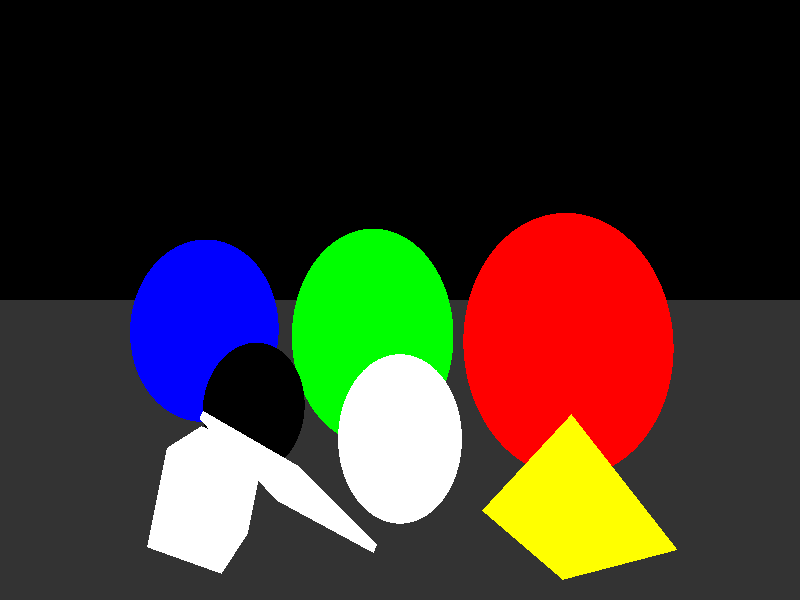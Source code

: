 camera {
    location <0, 0, 14>
    up <0, 1, 0>
    right <1.77778, 0, 0>
    look_at <0, 0, 0>
}


light_source { <0, 100, 100> color rgb <0.5, 0.5, 0.5> }
light_source { <-100, 100, 100> color rgb <0.33333, 0.33333, 0.33333> }
light_source { <100, 50, -100> color rgb <0.16667, 0.16667, 0.16667> }

// red
sphere { <0, 0, 0>, 3
    translate <-5, -1, 0>
    pigment { color rgb <1.0, 0.0, 0.0> }
    finish { ambient 0.2 diffuse 0.4 specular 0.8 roughness 0.05 reflection 0.3 }
}

// green
sphere { <0, 0, 0>, 3
    translate <1, -1, -3>
    pigment { color rgb <0.0, 1.0, 0.0> }
    finish { ambient 0.2 diffuse 0.4 specular 0.8 roughness 0.05 reflection 0.3 }
}

// blue
sphere { <0, 0, 0>, 3
    translate <8.5, -1, -6>
    pigment { color rgb <0.0, 0.0, 1.0> }
    finish { ambient 0.2 diffuse 0.4 specular 0.8 roughness 0.05 reflection 0.3 }
}

// glass
sphere { <0, 0, 0>, 1.5
    translate <0, -2.5, 3>
    pigment { color rgbf <1.0, 1.0, 1.0, 0.9> }
    finish { ambient 0.0 diffuse 0.0 specular 0.0 roughness 0.05 reflection 0.1 refraction 1.0 ior 1.51 }
}

// mirror
sphere { <0, 0, 0>, 1.5
    translate <4.5, -2.5, 0>
    pigment { color rgb <0.0, 0.0, 0.0> }
    finish { ambient 0.0 diffuse 0.0 specular 0.8 roughness 0.05 reflection 1.0 }
}

// mirror
box { <-1, -1, -1>, <1, 1, 1>
    rotate <0, 0, 45>
    scale <1, 3, 0.15>
    scale 0.5
    rotate <0, 90, 0>
    rotate <0, 0, -60>
    translate <2.36, -2.88, 4.5>
    pigment { color rgb <1.0, 1.0, 1.0> }
    finish { ambient 0.0 diffuse 0.0 specular 0.0 roughness 0.05 reflection 1.0 }
}

// white
box { <-1, -1, -1>, <1, 1, 1>
    rotate <0, 0, 15>
    scale 0.75
    translate <4, -3.075, 4.5>
    pigment { color rgb <1.0, 1.0, 1.0> }
    finish { ambient 0.2 diffuse 0.4 specular 0.8 roughness 0.05 reflection 0.3 }
}

// floor
plane { <0, 1, 0>, -4
    pigment { color rgb <0.2, 0.2, 0.2> }
    finish { ambient 0.4 diffuse 0.8 reflection 0.3 }
}

// four sided pyramid
triangle { <-1.5, 0, -1.5>, <1.5, 0, -1.5>, <0, 2, 0>
    rotate <0, -20, 0>
    translate <-4, -4, 3.5>
    pigment { color rgb <1.0, 1.0, 0.0> }
    finish { ambient 0.2 diffuse 0.4 specular 0.8 roughness 0.05 reflection 0.3 }
}
triangle { <-1.5, 0, -1.5>, <-1.5, 0, 1.5>, <0, 2, 0>
    rotate <0, -20, 0>
    translate <-4, -4, 3.5>
    pigment { color rgb <1.0, 1.0, 0.0> }
    finish { ambient 0.2 diffuse 0.4 specular 0.8 roughness 0.05 reflection 0.3 }
}
triangle { <-1.5, 0, 1.5>, <1.5, 0, 1.5>, <0, 2, 0>
    rotate <0, -20, 0>
    translate <-4, -4, 3.5>
    pigment { color rgb <1.0, 1.0, 0.0> }
    finish { ambient 0.2 diffuse 0.4 specular 0.8 roughness 0.05 reflection 0.3 }
}
triangle { <1.5, 0, 1.5>, <1.5, 0, -1.5>, <0, 2, 0>
    rotate <0, -20, 0>
    translate <-4, -4, 3.5>
    pigment { color rgb <1.0, 1.0, 0.0> }
    finish { ambient 0.2 diffuse 0.4 specular 0.8 roughness 0.05 reflection 0.3 }
}

